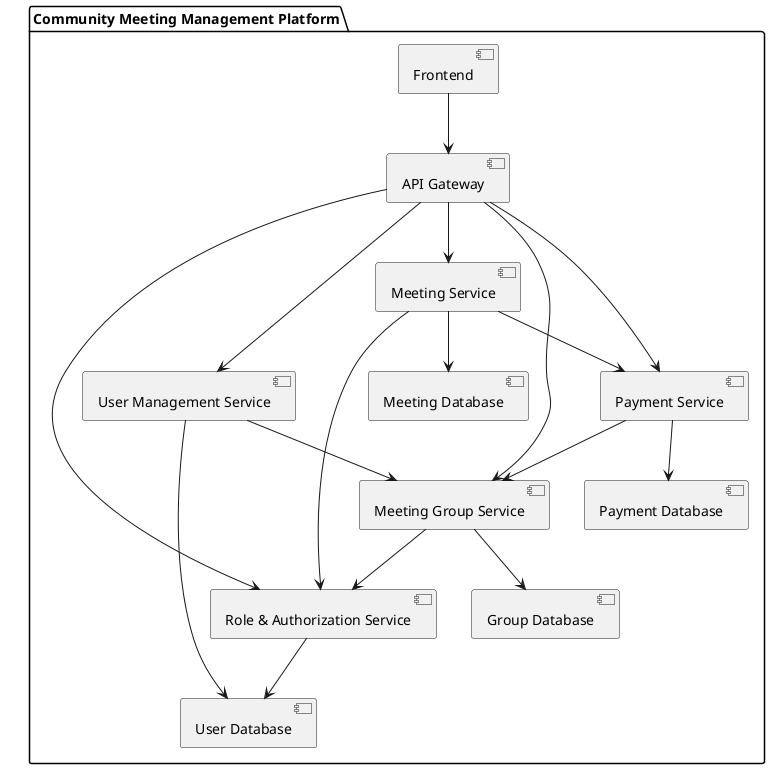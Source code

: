 @startuml
package "Community Meeting Management Platform" {

  [Frontend] as UI
  [API Gateway] as API

  [User Management Service] as UserService
  [Role & Authorization Service] as AuthZService
  [Meeting Group Service] as GroupService
  [Meeting Service] as MeetingService
  [Payment Service] as PaymentService

  [User Database] as UserDB
  [Group Database] as GroupDB
  [Meeting Database] as MeetingDB
  [Payment Database] as PaymentDB

  UI --> API

  API --> UserService
  API --> AuthZService
  API --> GroupService
  API --> MeetingService
  API --> PaymentService

  UserService --> UserDB
  AuthZService --> UserDB
  GroupService --> GroupDB
  MeetingService --> MeetingDB
  PaymentService --> PaymentDB

  GroupService --> AuthZService
  MeetingService --> AuthZService
  MeetingService --> PaymentService

  PaymentService --> GroupService

  UserService --> GroupService

}
@enduml
